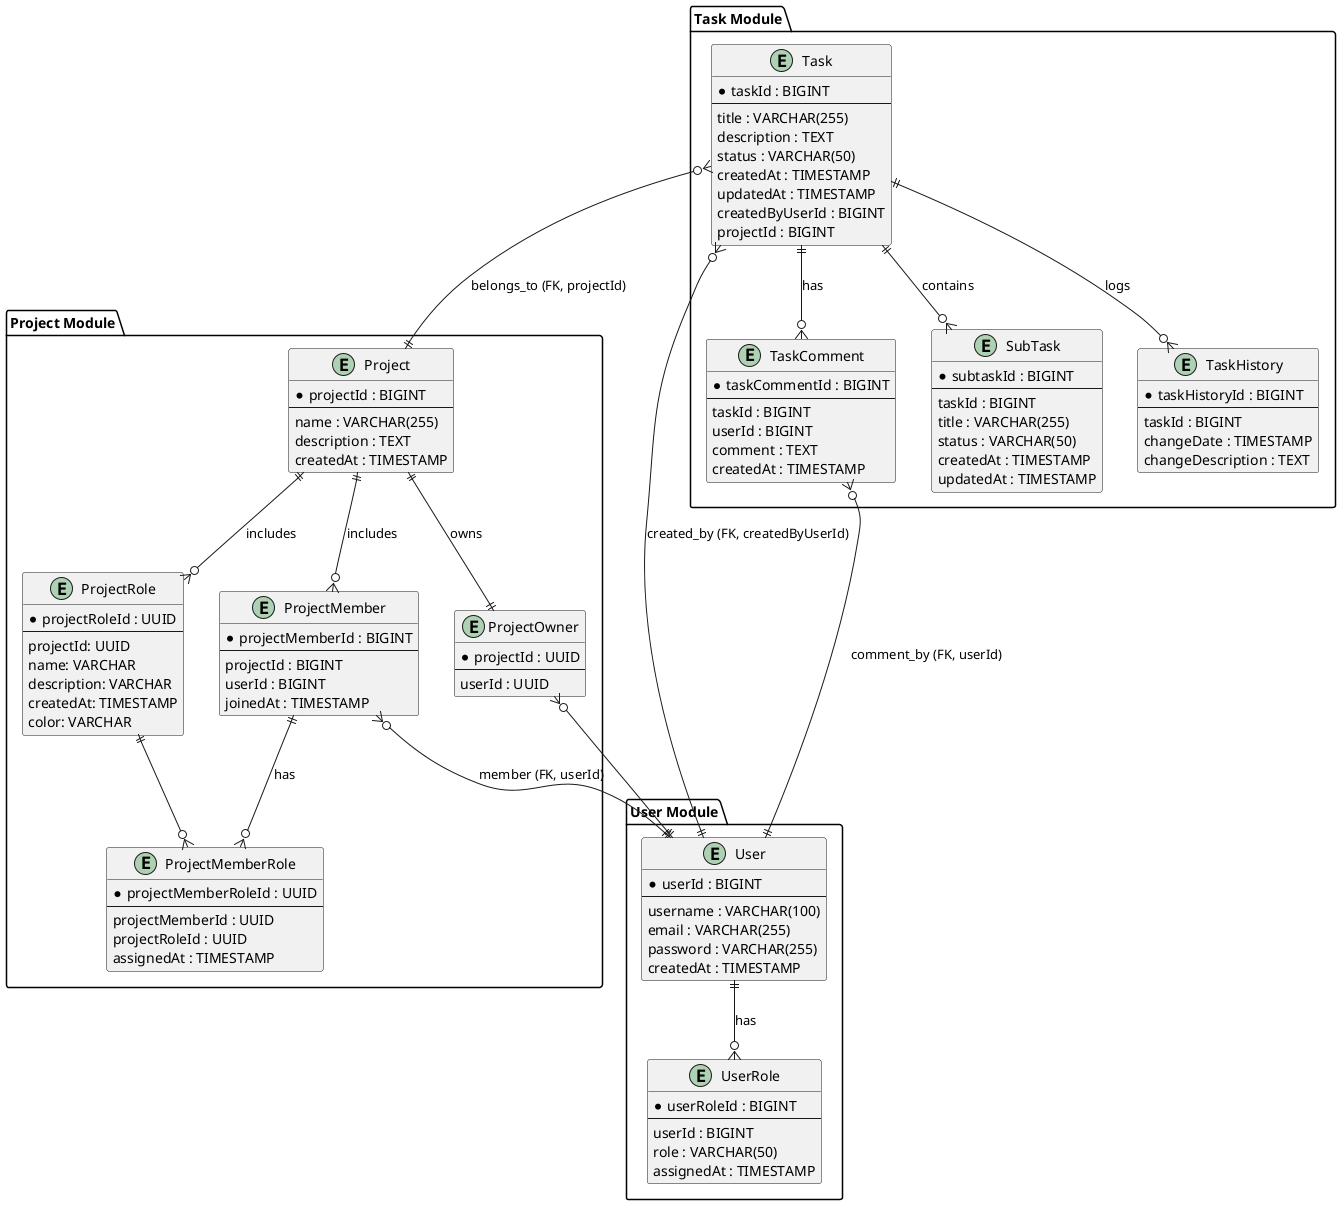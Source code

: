 @startuml
' ===== Task Module =====
package "Task Module" {
  entity "Task" {
    * taskId : BIGINT
    --
    title : VARCHAR(255)
    description : TEXT
    status : VARCHAR(50)
    createdAt : TIMESTAMP
    updatedAt : TIMESTAMP
    createdByUserId : BIGINT
    projectId : BIGINT
  }

  entity "SubTask" {
    * subtaskId : BIGINT
    --
    taskId : BIGINT
    title : VARCHAR(255)
    status : VARCHAR(50)
    createdAt : TIMESTAMP
    updatedAt : TIMESTAMP
  }

  entity "TaskHistory" {
    * taskHistoryId : BIGINT
    --
    taskId : BIGINT
    changeDate : TIMESTAMP
    changeDescription : TEXT
  }

  entity "TaskComment" {
    * taskCommentId : BIGINT
    --
    taskId : BIGINT
    userId : BIGINT
    comment : TEXT
    createdAt : TIMESTAMP
  }

  ' Внутренние связи в модуле задач
  Task ||--o{ SubTask : contains
  Task ||--o{ TaskHistory : logs
  Task ||--o{ TaskComment : has
}

' ===== User Module =====
package "User Module" {
  entity "User" {
    * userId : BIGINT
    --
    username : VARCHAR(100)
    email : VARCHAR(255)
    password : VARCHAR(255)
    createdAt : TIMESTAMP
  }

  entity "UserRole" {
    * userRoleId : BIGINT
    --
    userId : BIGINT
    role : VARCHAR(50)
    assignedAt : TIMESTAMP
  }

  ' Связь: пользователь может иметь несколько ролей
  User ||--o{ UserRole : has
}

' ===== Project Module =====
package "Project Module" {
  entity "Project" {
    * projectId : BIGINT
    --
    name : VARCHAR(255)
    description : TEXT
    createdAt : TIMESTAMP
  }

  ' Участник проекта без информации о ролях
  entity "ProjectMember" {
    * projectMemberId : BIGINT
    --
    projectId : BIGINT
    userId : BIGINT
    joinedAt : TIMESTAMP
  }

  ' Таблица ролей участника проекта, позволяющая одному участнику иметь несколько ролей
  entity "ProjectMemberRole" {
    * projectMemberRoleId : UUID
    --
    projectMemberId : UUID
    projectRoleId : UUID
    assignedAt : TIMESTAMP
  }

  entity "ProjectRole" {
    * projectRoleId : UUID
    --
    projectId: UUID
    name: VARCHAR
    description: VARCHAR
    createdAt: TIMESTAMP
    color: VARCHAR
  }

  entity ProjectOwner {
    * projectId : UUID
    --
    userId : UUID
  }

  Project ||--|| ProjectOwner : owns

  ProjectRole ||--o{ ProjectMemberRole

  Project ||--o{ ProjectRole : includes

  ' Связь: проект включает множество участников
  Project ||--o{ ProjectMember : includes

  ' Связь: участник проекта может иметь несколько ролей
  ProjectMember ||--o{ ProjectMemberRole : has
}

' ===== Cross-module связи =====
' Задача ссылается на пользователя, который её создал, и на проект, в рамках которого она создана
Task }o--|| User : "created_by (FK, createdByUserId)"
Task }o--|| Project : "belongs_to (FK, projectId)"

' Комментарии к задаче оставляет пользователь
TaskComment }o--|| User : "comment_by (FK, userId)"

' Члены проекта – это пользователи
ProjectMember }o--|| User : "member (FK, userId)"
ProjectOwner }o--|| User
@enduml
